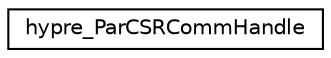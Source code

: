 digraph "Graphical Class Hierarchy"
{
 // LATEX_PDF_SIZE
  edge [fontname="Helvetica",fontsize="10",labelfontname="Helvetica",labelfontsize="10"];
  node [fontname="Helvetica",fontsize="10",shape=record];
  rankdir="LR";
  Node0 [label="hypre_ParCSRCommHandle",height=0.2,width=0.4,color="black", fillcolor="white", style="filled",URL="$structhypre___par_c_s_r_comm_handle.html",tooltip=" "];
}
